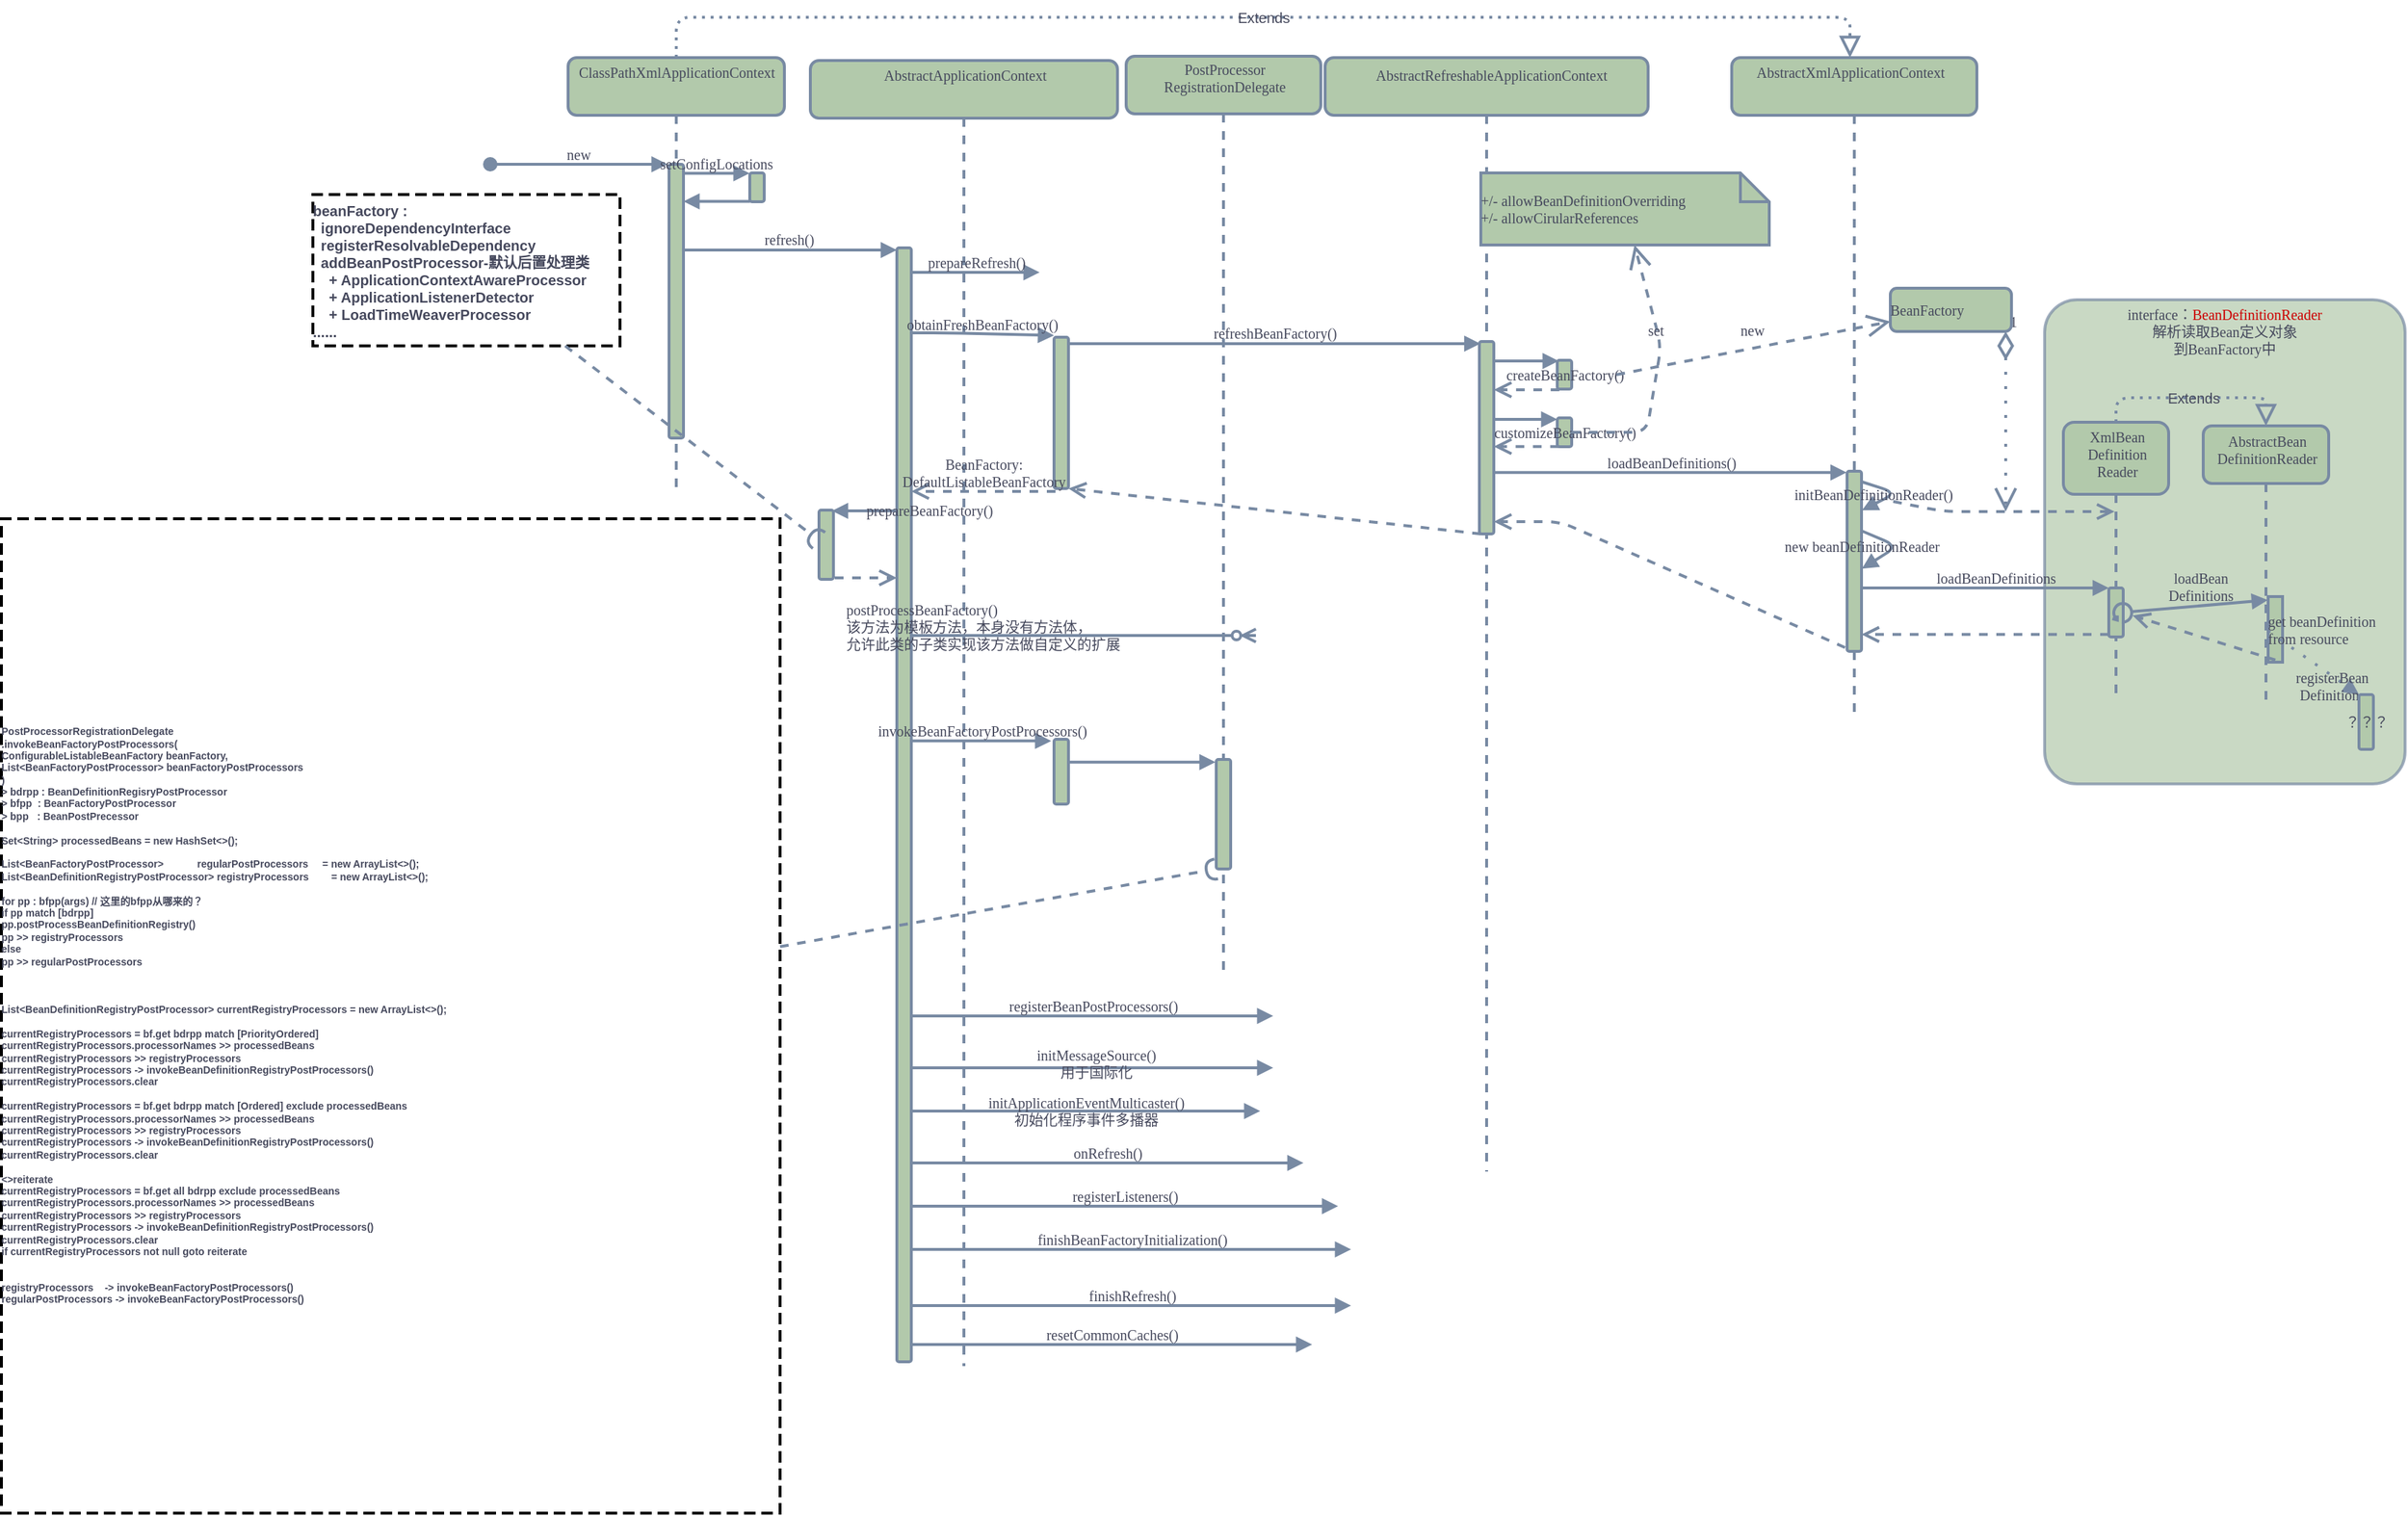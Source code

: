 <mxfile version="13.10.2" type="github">
  <diagram id="kgpKYQtTHZ0yAKxKKP6v" name="Page-1">
    <mxGraphModel dx="2272" dy="735" grid="1" gridSize="3" guides="1" tooltips="1" connect="1" arrows="1" fold="1" page="1" pageScale="1" pageWidth="850" pageHeight="1100" math="0" shadow="0">
      <root>
        <mxCell id="0" />
        <mxCell id="1" parent="0" />
        <mxCell id="X2vZLEiec1v9-HC9pAJ2-279" value="interface：&lt;span style=&quot;font-size: 10px;&quot;&gt;&lt;font style=&quot;font-size: 10px;&quot; color=&quot;#cc0000&quot;&gt;BeanDefinitionReader&lt;/font&gt;&lt;/span&gt;&lt;br style=&quot;font-size: 10px;&quot;&gt;解析读取Bean定义对象&lt;br style=&quot;font-size: 10px;&quot;&gt;到BeanFactory中" style="shape=ext;html=1;whiteSpace=wrap;shadow=0;glass=0;strokeColor=#788AA3;strokeWidth=2;fontSize=10;align=center;fillColor=#B2C9AB;opacity=70;arcSize=9;verticalAlign=top;spacing=0;labelBorderColor=none;labelBackgroundColor=none;fontStyle=0;fontFamily=Comic Sans MS;fontColor=#46495D;rounded=1;" parent="1" vertex="1">
          <mxGeometry x="1057" y="238" width="250" height="336" as="geometry" />
        </mxCell>
        <mxCell id="3nuBFxr9cyL0pnOWT2aG-1" value="" style="shape=umlLifeline;perimeter=lifelinePerimeter;container=1;collapsible=0;recursiveResize=0;shadow=0;strokeWidth=2;fillColor=#B2C9AB;strokeColor=#788AA3;fontColor=#46495D;spacing=0;labelBorderColor=none;labelBackgroundColor=none;fontStyle=0;fontSize=10;fontFamily=Comic Sans MS;rounded=1;" parent="1" vertex="1">
          <mxGeometry x="33" y="70" width="150" height="300" as="geometry" />
        </mxCell>
        <mxCell id="3nuBFxr9cyL0pnOWT2aG-2" value="" style="points=[];perimeter=orthogonalPerimeter;shadow=0;strokeWidth=2;fillColor=#B2C9AB;strokeColor=#788AA3;fontColor=#46495D;spacing=0;labelBorderColor=none;labelBackgroundColor=none;fontStyle=0;fontSize=10;fontFamily=Comic Sans MS;rounded=1;" parent="3nuBFxr9cyL0pnOWT2aG-1" vertex="1">
          <mxGeometry x="70" y="74" width="10" height="190" as="geometry" />
        </mxCell>
        <mxCell id="3nuBFxr9cyL0pnOWT2aG-3" value="new" style="verticalAlign=bottom;startArrow=oval;endArrow=block;startSize=8;shadow=0;strokeWidth=2;labelBackgroundColor=none;strokeColor=#788AA3;fontColor=#46495D;entryX=-0.1;entryY=0;entryDx=0;entryDy=0;entryPerimeter=0;spacing=0;labelBorderColor=none;fontStyle=0;fontSize=10;fontFamily=Comic Sans MS;" parent="3nuBFxr9cyL0pnOWT2aG-1" target="3nuBFxr9cyL0pnOWT2aG-2" edge="1">
          <mxGeometry relative="1" as="geometry">
            <mxPoint x="-54" y="74" as="sourcePoint" />
          </mxGeometry>
        </mxCell>
        <mxCell id="WuqNJLrXe6y0jd8liVRH-7" value="ClassPathXmlApplicationContext" style="html=1;align=center;verticalAlign=top;absoluteArcSize=1;arcSize=10;dashed=0;labelBackgroundColor=none;fontFamily=Comic Sans MS;fontSize=10;fontColor=#46495D;strokeColor=none;fillColor=none;rounded=1;spacing=0;strokeWidth=2;" parent="3nuBFxr9cyL0pnOWT2aG-1" vertex="1">
          <mxGeometry x="5" width="140" height="24" as="geometry" />
        </mxCell>
        <mxCell id="3nuBFxr9cyL0pnOWT2aG-8" value="setConfigLocations" style="verticalAlign=bottom;endArrow=block;shadow=0;strokeWidth=2;labelBackgroundColor=none;strokeColor=#788AA3;fontColor=#46495D;entryX=-0.014;entryY=0.013;entryDx=0;entryDy=0;entryPerimeter=0;fontSize=10;spacing=0;labelBorderColor=none;fontStyle=0;fontFamily=Comic Sans MS;" parent="1" source="3nuBFxr9cyL0pnOWT2aG-2" target="X2vZLEiec1v9-HC9pAJ2-3" edge="1">
          <mxGeometry relative="1" as="geometry">
            <mxPoint x="275" y="160" as="sourcePoint" />
            <mxPoint x="160" y="160" as="targetPoint" />
          </mxGeometry>
        </mxCell>
        <mxCell id="X2vZLEiec1v9-HC9pAJ2-2" value="" style="shape=umlLifeline;perimeter=lifelinePerimeter;whiteSpace=wrap;html=1;container=1;collapsible=0;recursiveResize=0;outlineConnect=0;strokeColor=#788AA3;fillColor=#B2C9AB;labelBorderColor=none;spacing=0;labelBackgroundColor=none;fontStyle=0;fontSize=10;fontFamily=Comic Sans MS;rounded=1;fontColor=#46495D;strokeWidth=2;" parent="1" vertex="1">
          <mxGeometry x="201" y="72" width="213" height="906" as="geometry" />
        </mxCell>
        <mxCell id="X2vZLEiec1v9-HC9pAJ2-6" value="" style="html=1;points=[];perimeter=orthogonalPerimeter;strokeColor=#788AA3;fillColor=#B2C9AB;fontSize=10;fontColor=#46495D;spacing=0;labelBorderColor=none;labelBackgroundColor=none;fontStyle=0;fontFamily=Comic Sans MS;rounded=1;strokeWidth=2;" parent="X2vZLEiec1v9-HC9pAJ2-2" vertex="1">
          <mxGeometry x="60" y="130" width="10" height="773" as="geometry" />
        </mxCell>
        <mxCell id="X2vZLEiec1v9-HC9pAJ2-34" value="" style="html=1;points=[];perimeter=orthogonalPerimeter;strokeColor=#788AA3;fillColor=#B2C9AB;fontSize=10;fontColor=#46495D;spacing=0;labelBorderColor=none;labelBackgroundColor=none;fontStyle=0;fontFamily=Comic Sans MS;rounded=1;strokeWidth=2;" parent="X2vZLEiec1v9-HC9pAJ2-2" vertex="1">
          <mxGeometry x="169" y="192" width="10" height="105" as="geometry" />
        </mxCell>
        <mxCell id="X2vZLEiec1v9-HC9pAJ2-8" value="obtainFreshBeanFactory()" style="html=1;verticalAlign=bottom;endArrow=block;labelBackgroundColor=none;strokeColor=#788AA3;fillColor=#B2C9AB;fontSize=10;fontColor=#46495D;entryX=0;entryY=-0.012;entryDx=0;entryDy=0;entryPerimeter=0;spacing=0;labelBorderColor=none;fontStyle=0;fontFamily=Comic Sans MS;strokeWidth=2;" parent="X2vZLEiec1v9-HC9pAJ2-2" source="X2vZLEiec1v9-HC9pAJ2-6" target="X2vZLEiec1v9-HC9pAJ2-34" edge="1">
          <mxGeometry width="80" relative="1" as="geometry">
            <mxPoint x="-50" y="260" as="sourcePoint" />
            <mxPoint x="220" y="161" as="targetPoint" />
            <Array as="points">
              <mxPoint x="95" y="189" />
            </Array>
          </mxGeometry>
        </mxCell>
        <mxCell id="X2vZLEiec1v9-HC9pAJ2-40" value="BeanFactory:&lt;br style=&quot;font-size: 10px;&quot;&gt;DefaultListableBeanFactory" style="html=1;verticalAlign=bottom;endArrow=open;dashed=1;endSize=8;exitX=0.1;exitY=1.019;labelBackgroundColor=none;strokeColor=#788AA3;fillColor=#B2C9AB;fontSize=10;fontColor=#46495D;exitDx=0;exitDy=0;exitPerimeter=0;spacing=0;labelBorderColor=none;fontStyle=0;fontFamily=Comic Sans MS;strokeWidth=2;" parent="X2vZLEiec1v9-HC9pAJ2-2" source="X2vZLEiec1v9-HC9pAJ2-34" target="X2vZLEiec1v9-HC9pAJ2-6" edge="1">
          <mxGeometry relative="1" as="geometry">
            <mxPoint x="350" y="186" as="targetPoint" />
          </mxGeometry>
        </mxCell>
        <mxCell id="WuqNJLrXe6y0jd8liVRH-16" value="AbstractApplicationContext" style="html=1;align=center;verticalAlign=top;absoluteArcSize=1;arcSize=10;dashed=0;labelBackgroundColor=none;fontFamily=Comic Sans MS;fontSize=10;fontColor=#46495D;strokeColor=none;fillColor=none;rounded=1;spacing=0;strokeWidth=2;" parent="X2vZLEiec1v9-HC9pAJ2-2" vertex="1">
          <mxGeometry x="36.5" width="140" height="24" as="geometry" />
        </mxCell>
        <mxCell id="WuqNJLrXe6y0jd8liVRH-32" value="" style="html=1;points=[];perimeter=orthogonalPerimeter;strokeColor=#788AA3;fillColor=#B2C9AB;fontSize=10;fontColor=#46495D;spacing=0;labelBorderColor=none;labelBackgroundColor=none;fontStyle=0;fontFamily=Comic Sans MS;rounded=1;strokeWidth=2;" parent="X2vZLEiec1v9-HC9pAJ2-2" vertex="1">
          <mxGeometry x="169" y="471" width="10" height="45" as="geometry" />
        </mxCell>
        <mxCell id="X2vZLEiec1v9-HC9pAJ2-17" value="invokeBeanFactoryPostProcessors()" style="html=1;verticalAlign=bottom;endArrow=block;labelBackgroundColor=none;strokeColor=#788AA3;fillColor=#B2C9AB;fontSize=10;fontColor=#46495D;spacing=0;labelBorderColor=none;fontStyle=0;fontFamily=Comic Sans MS;entryX=-0.2;entryY=0.026;entryDx=0;entryDy=0;entryPerimeter=0;strokeWidth=2;" parent="X2vZLEiec1v9-HC9pAJ2-2" source="X2vZLEiec1v9-HC9pAJ2-6" target="WuqNJLrXe6y0jd8liVRH-32" edge="1">
          <mxGeometry width="80" relative="1" as="geometry">
            <mxPoint x="4.81" y="318.0" as="sourcePoint" />
            <mxPoint x="285" y="478" as="targetPoint" />
          </mxGeometry>
        </mxCell>
        <mxCell id="X2vZLEiec1v9-HC9pAJ2-5" value="" style="html=1;verticalAlign=bottom;endArrow=block;strokeColor=#788AA3;fillColor=#B2C9AB;fontColor=#46495D;exitX=0.019;exitY=0.988;exitDx=0;exitDy=0;exitPerimeter=0;spacing=0;labelBorderColor=none;labelBackgroundColor=none;fontStyle=0;fontSize=10;fontFamily=Comic Sans MS;strokeWidth=2;" parent="1" source="X2vZLEiec1v9-HC9pAJ2-3" target="3nuBFxr9cyL0pnOWT2aG-2" edge="1">
          <mxGeometry width="80" relative="1" as="geometry">
            <mxPoint x="140" y="400" as="sourcePoint" />
            <mxPoint x="220" y="400" as="targetPoint" />
          </mxGeometry>
        </mxCell>
        <mxCell id="X2vZLEiec1v9-HC9pAJ2-3" value="" style="html=1;points=[];perimeter=orthogonalPerimeter;strokeColor=#788AA3;fillColor=#B2C9AB;fontColor=#46495D;spacing=0;labelBorderColor=none;labelBackgroundColor=none;fontStyle=0;fontSize=10;fontFamily=Comic Sans MS;rounded=1;strokeWidth=2;" parent="1" vertex="1">
          <mxGeometry x="159" y="150" width="10" height="20" as="geometry" />
        </mxCell>
        <mxCell id="X2vZLEiec1v9-HC9pAJ2-7" value="refresh()" style="html=1;verticalAlign=bottom;endArrow=block;strokeColor=#788AA3;fillColor=#B2C9AB;fontSize=10;fontColor=#46495D;exitX=0.897;exitY=0.313;exitDx=0;exitDy=0;exitPerimeter=0;labelBackgroundColor=none;spacing=0;labelBorderColor=none;fontStyle=0;fontFamily=Comic Sans MS;strokeWidth=2;" parent="1" source="3nuBFxr9cyL0pnOWT2aG-2" target="X2vZLEiec1v9-HC9pAJ2-6" edge="1">
          <mxGeometry width="80" relative="1" as="geometry">
            <mxPoint x="50" y="200" as="sourcePoint" />
            <mxPoint x="260" y="370" as="targetPoint" />
          </mxGeometry>
        </mxCell>
        <mxCell id="X2vZLEiec1v9-HC9pAJ2-9" value="prepareRefresh()" style="html=1;verticalAlign=bottom;endArrow=block;labelBackgroundColor=none;strokeColor=#788AA3;fillColor=#B2C9AB;fontSize=10;fontColor=#46495D;spacing=0;labelBorderColor=none;fontStyle=0;fontFamily=Comic Sans MS;strokeWidth=2;" parent="1" source="X2vZLEiec1v9-HC9pAJ2-6" edge="1">
          <mxGeometry width="80" relative="1" as="geometry">
            <mxPoint x="242" y="219" as="sourcePoint" />
            <mxPoint x="360" y="219" as="targetPoint" />
          </mxGeometry>
        </mxCell>
        <mxCell id="X2vZLEiec1v9-HC9pAJ2-16" value="postProcessBeanFactory()&lt;br style=&quot;font-size: 10px;&quot;&gt;&lt;span style=&quot;font-size: 10px;&quot;&gt;该方法为模板方法，本身没有方法体，&lt;/span&gt;&lt;br style=&quot;font-size: 10px;&quot;&gt;&lt;div style=&quot;font-size: 10px;&quot;&gt;&lt;span style=&quot;font-size: 10px;&quot;&gt;允许此类的子类实现该方法做自定义的扩展&lt;/span&gt;&lt;/div&gt;" style="html=1;verticalAlign=middle;endArrow=ERzeroToMany;labelBackgroundColor=none;strokeColor=#788AA3;fillColor=#B2C9AB;fontSize=10;fontColor=#46495D;align=left;endFill=1;spacing=0;labelBorderColor=none;fontStyle=0;fontFamily=Comic Sans MS;strokeWidth=2;" parent="1" source="X2vZLEiec1v9-HC9pAJ2-6" edge="1">
          <mxGeometry x="-1" y="45" width="80" relative="1" as="geometry">
            <mxPoint x="362" y="509" as="sourcePoint" />
            <mxPoint x="510" y="471" as="targetPoint" />
            <mxPoint x="-45" y="39" as="offset" />
          </mxGeometry>
        </mxCell>
        <mxCell id="X2vZLEiec1v9-HC9pAJ2-20" value="registerBeanPostProcessors()" style="html=1;verticalAlign=bottom;endArrow=block;labelBackgroundColor=none;strokeColor=#788AA3;fillColor=#B2C9AB;fontSize=10;fontColor=#46495D;spacing=0;labelBorderColor=none;fontStyle=0;fontFamily=Comic Sans MS;strokeWidth=2;" parent="1" source="X2vZLEiec1v9-HC9pAJ2-6" edge="1">
          <mxGeometry width="80" relative="1" as="geometry">
            <mxPoint x="244.81" y="430.0" as="sourcePoint" />
            <mxPoint x="522" y="735" as="targetPoint" />
          </mxGeometry>
        </mxCell>
        <mxCell id="X2vZLEiec1v9-HC9pAJ2-21" value="initMessageSource()&lt;br&gt;用于国际化" style="html=1;verticalAlign=middle;endArrow=block;labelBackgroundColor=none;strokeColor=#788AA3;fillColor=#B2C9AB;fontSize=10;fontColor=#46495D;spacing=0;labelBorderColor=none;fontStyle=0;fontFamily=Comic Sans MS;strokeWidth=2;" parent="1" source="X2vZLEiec1v9-HC9pAJ2-6" edge="1">
          <mxGeometry x="0.02" y="3" width="80" relative="1" as="geometry">
            <mxPoint x="270.0" y="620.0" as="sourcePoint" />
            <mxPoint x="522" y="771" as="targetPoint" />
            <mxPoint as="offset" />
          </mxGeometry>
        </mxCell>
        <mxCell id="X2vZLEiec1v9-HC9pAJ2-28" value="initApplicationEventMulticaster()&lt;br&gt;初始化程序事件多播器" style="html=1;verticalAlign=middle;endArrow=block;labelBackgroundColor=none;strokeColor=#788AA3;fillColor=#B2C9AB;fontSize=10;fontColor=#46495D;spacing=0;labelBorderColor=none;fontStyle=0;fontFamily=Comic Sans MS;strokeWidth=2;" parent="1" source="X2vZLEiec1v9-HC9pAJ2-6" edge="1">
          <mxGeometry width="80" relative="1" as="geometry">
            <mxPoint x="244.81" y="530" as="sourcePoint" />
            <mxPoint x="513" y="801" as="targetPoint" />
          </mxGeometry>
        </mxCell>
        <mxCell id="X2vZLEiec1v9-HC9pAJ2-29" value="onRefresh()" style="html=1;verticalAlign=bottom;endArrow=block;labelBackgroundColor=none;strokeColor=#788AA3;fillColor=#B2C9AB;fontSize=10;fontColor=#46495D;spacing=0;labelBorderColor=none;fontStyle=0;fontFamily=Comic Sans MS;strokeWidth=2;" parent="1" source="X2vZLEiec1v9-HC9pAJ2-6" edge="1">
          <mxGeometry width="80" relative="1" as="geometry">
            <mxPoint x="244.81" y="570" as="sourcePoint" />
            <mxPoint x="543" y="837" as="targetPoint" />
          </mxGeometry>
        </mxCell>
        <mxCell id="X2vZLEiec1v9-HC9pAJ2-30" value="registerListeners()" style="html=1;verticalAlign=bottom;endArrow=block;labelBackgroundColor=none;strokeColor=#788AA3;fillColor=#B2C9AB;fontSize=10;fontColor=#46495D;spacing=0;labelBorderColor=none;fontStyle=0;fontFamily=Comic Sans MS;strokeWidth=2;" parent="1" source="X2vZLEiec1v9-HC9pAJ2-6" edge="1">
          <mxGeometry width="80" relative="1" as="geometry">
            <mxPoint x="244.81" y="600" as="sourcePoint" />
            <mxPoint x="567" y="867" as="targetPoint" />
          </mxGeometry>
        </mxCell>
        <mxCell id="X2vZLEiec1v9-HC9pAJ2-31" value="finishBeanFactoryInitialization()" style="html=1;verticalAlign=bottom;endArrow=block;labelBackgroundColor=none;strokeColor=#788AA3;fillColor=#B2C9AB;fontSize=10;fontColor=#46495D;spacing=0;labelBorderColor=none;fontStyle=0;fontFamily=Comic Sans MS;strokeWidth=2;" parent="1" source="X2vZLEiec1v9-HC9pAJ2-6" edge="1">
          <mxGeometry width="80" relative="1" as="geometry">
            <mxPoint x="244.81" y="660" as="sourcePoint" />
            <mxPoint x="576" y="897" as="targetPoint" />
          </mxGeometry>
        </mxCell>
        <mxCell id="X2vZLEiec1v9-HC9pAJ2-32" value="finishRefresh()" style="html=1;verticalAlign=bottom;endArrow=block;labelBackgroundColor=none;strokeColor=#788AA3;fillColor=#B2C9AB;fontSize=10;fontColor=#46495D;spacing=0;labelBorderColor=none;fontStyle=0;fontFamily=Comic Sans MS;strokeWidth=2;" parent="1" source="X2vZLEiec1v9-HC9pAJ2-6" edge="1">
          <mxGeometry width="80" relative="1" as="geometry">
            <mxPoint x="244.81" y="690" as="sourcePoint" />
            <mxPoint x="576" y="936" as="targetPoint" />
          </mxGeometry>
        </mxCell>
        <mxCell id="X2vZLEiec1v9-HC9pAJ2-33" value="resetCommonCaches()" style="html=1;verticalAlign=bottom;endArrow=block;labelBackgroundColor=none;strokeColor=#788AA3;fillColor=#B2C9AB;fontSize=10;fontColor=#46495D;spacing=0;labelBorderColor=none;fontStyle=0;fontFamily=Comic Sans MS;strokeWidth=2;" parent="1" source="X2vZLEiec1v9-HC9pAJ2-6" edge="1">
          <mxGeometry width="80" relative="1" as="geometry">
            <mxPoint x="244.81" y="720" as="sourcePoint" />
            <mxPoint x="549" y="963" as="targetPoint" />
          </mxGeometry>
        </mxCell>
        <mxCell id="X2vZLEiec1v9-HC9pAJ2-36" value="refreshBeanFactory()" style="html=1;verticalAlign=bottom;endArrow=block;labelBackgroundColor=none;strokeColor=#788AA3;fillColor=#B2C9AB;fontSize=10;fontColor=#46495D;entryX=0.066;entryY=0.011;entryDx=0;entryDy=0;entryPerimeter=0;spacing=0;labelBorderColor=none;fontStyle=0;fontFamily=Comic Sans MS;strokeWidth=2;" parent="1" source="X2vZLEiec1v9-HC9pAJ2-34" target="X2vZLEiec1v9-HC9pAJ2-35" edge="1">
          <mxGeometry width="80" relative="1" as="geometry">
            <mxPoint x="513" y="260" as="sourcePoint" />
            <mxPoint x="675" y="199" as="targetPoint" />
            <Array as="points" />
          </mxGeometry>
        </mxCell>
        <mxCell id="X2vZLEiec1v9-HC9pAJ2-43" value="" style="html=1;verticalAlign=bottom;endArrow=open;dashed=1;endSize=8;labelBackgroundColor=none;strokeColor=#788AA3;fillColor=#B2C9AB;fontSize=10;fontColor=#46495D;exitX=0.1;exitY=1;exitDx=0;exitDy=0;exitPerimeter=0;spacing=0;labelBorderColor=none;fontStyle=0;fontFamily=Comic Sans MS;strokeWidth=2;" parent="1" source="X2vZLEiec1v9-HC9pAJ2-35" target="X2vZLEiec1v9-HC9pAJ2-34" edge="1">
          <mxGeometry relative="1" as="geometry">
            <mxPoint x="620" y="480" as="sourcePoint" />
            <mxPoint x="540" y="480" as="targetPoint" />
            <Array as="points" />
          </mxGeometry>
        </mxCell>
        <mxCell id="X2vZLEiec1v9-HC9pAJ2-44" value="" style="shape=umlLifeline;perimeter=lifelinePerimeter;whiteSpace=wrap;html=1;container=1;collapsible=0;recursiveResize=0;outlineConnect=0;strokeColor=#788AA3;fillColor=#B2C9AB;fontSize=10;fontColor=#46495D;shadow=0;glass=0;spacing=0;labelBorderColor=none;labelBackgroundColor=none;fontStyle=0;fontFamily=Comic Sans MS;rounded=1;strokeWidth=2;" parent="1" vertex="1">
          <mxGeometry x="558" y="70" width="224" height="773" as="geometry" />
        </mxCell>
        <mxCell id="X2vZLEiec1v9-HC9pAJ2-35" value="" style="html=1;points=[];perimeter=orthogonalPerimeter;strokeColor=#788AA3;fillColor=#B2C9AB;fontSize=10;fontColor=#46495D;spacing=0;labelBorderColor=none;labelBackgroundColor=none;fontStyle=0;fontFamily=Comic Sans MS;rounded=1;strokeWidth=2;" parent="X2vZLEiec1v9-HC9pAJ2-44" vertex="1">
          <mxGeometry x="107" y="197" width="10" height="133.5" as="geometry" />
        </mxCell>
        <mxCell id="X2vZLEiec1v9-HC9pAJ2-46" value="createBeanFactory()" style="html=1;points=[];perimeter=orthogonalPerimeter;shadow=0;glass=0;strokeColor=#788AA3;fillColor=#B2C9AB;fontSize=10;fontColor=#46495D;spacing=0;labelBorderColor=none;labelBackgroundColor=none;fontStyle=0;fontFamily=Comic Sans MS;rounded=1;strokeWidth=2;" parent="X2vZLEiec1v9-HC9pAJ2-44" vertex="1">
          <mxGeometry x="161" y="210" width="10" height="20" as="geometry" />
        </mxCell>
        <mxCell id="X2vZLEiec1v9-HC9pAJ2-47" value="" style="html=1;verticalAlign=bottom;endArrow=block;labelBackgroundColor=none;strokeColor=#788AA3;fillColor=#B2C9AB;fontSize=10;fontColor=#46495D;entryX=0.1;entryY=0.025;entryDx=0;entryDy=0;entryPerimeter=0;spacing=0;labelBorderColor=none;fontStyle=0;fontFamily=Comic Sans MS;strokeWidth=2;" parent="X2vZLEiec1v9-HC9pAJ2-44" source="X2vZLEiec1v9-HC9pAJ2-35" target="X2vZLEiec1v9-HC9pAJ2-46" edge="1">
          <mxGeometry width="80" relative="1" as="geometry">
            <mxPoint x="70" y="300" as="sourcePoint" />
            <mxPoint x="150" y="300" as="targetPoint" />
          </mxGeometry>
        </mxCell>
        <mxCell id="X2vZLEiec1v9-HC9pAJ2-48" value="" style="html=1;verticalAlign=bottom;endArrow=open;dashed=1;endSize=8;labelBackgroundColor=none;strokeColor=#788AA3;fillColor=#B2C9AB;fontSize=10;fontColor=#46495D;exitX=0.143;exitY=1.024;exitDx=0;exitDy=0;exitPerimeter=0;spacing=0;labelBorderColor=none;fontStyle=0;fontFamily=Comic Sans MS;strokeWidth=2;" parent="X2vZLEiec1v9-HC9pAJ2-44" source="X2vZLEiec1v9-HC9pAJ2-46" target="X2vZLEiec1v9-HC9pAJ2-35" edge="1">
          <mxGeometry relative="1" as="geometry">
            <mxPoint x="51" y="330" as="sourcePoint" />
            <mxPoint x="-70" y="275" as="targetPoint" />
          </mxGeometry>
        </mxCell>
        <mxCell id="X2vZLEiec1v9-HC9pAJ2-49" value="customizeBeanFactory()" style="html=1;points=[];perimeter=orthogonalPerimeter;shadow=0;glass=0;strokeColor=#788AA3;fillColor=#B2C9AB;fontSize=10;fontColor=#46495D;spacing=0;labelBorderColor=none;labelBackgroundColor=none;fontStyle=0;fontFamily=Comic Sans MS;rounded=1;strokeWidth=2;" parent="X2vZLEiec1v9-HC9pAJ2-44" vertex="1">
          <mxGeometry x="161" y="250" width="10" height="20" as="geometry" />
        </mxCell>
        <mxCell id="X2vZLEiec1v9-HC9pAJ2-51" value="" style="html=1;verticalAlign=bottom;endArrow=open;dashed=1;endSize=8;labelBackgroundColor=none;strokeColor=#788AA3;fillColor=#B2C9AB;fontSize=10;fontColor=#46495D;exitX=0.114;exitY=0.993;exitDx=0;exitDy=0;exitPerimeter=0;spacing=0;labelBorderColor=none;fontStyle=0;fontFamily=Comic Sans MS;strokeWidth=2;" parent="X2vZLEiec1v9-HC9pAJ2-44" source="X2vZLEiec1v9-HC9pAJ2-49" target="X2vZLEiec1v9-HC9pAJ2-35" edge="1">
          <mxGeometry relative="1" as="geometry">
            <mxPoint x="191.43" y="280.48" as="sourcePoint" />
            <mxPoint x="60" y="280.48" as="targetPoint" />
          </mxGeometry>
        </mxCell>
        <mxCell id="X2vZLEiec1v9-HC9pAJ2-50" value="" style="html=1;verticalAlign=bottom;endArrow=block;labelBackgroundColor=none;strokeColor=#788AA3;fillColor=#B2C9AB;fontSize=10;fontColor=#46495D;entryX=0;entryY=0.05;entryDx=0;entryDy=0;entryPerimeter=0;spacing=0;labelBorderColor=none;fontStyle=0;fontFamily=Comic Sans MS;strokeWidth=2;" parent="X2vZLEiec1v9-HC9pAJ2-44" source="X2vZLEiec1v9-HC9pAJ2-35" target="X2vZLEiec1v9-HC9pAJ2-49" edge="1">
          <mxGeometry width="80" relative="1" as="geometry">
            <mxPoint x="60" y="260.5" as="sourcePoint" />
            <mxPoint x="191" y="260.5" as="targetPoint" />
            <mxPoint as="offset" />
          </mxGeometry>
        </mxCell>
        <mxCell id="WuqNJLrXe6y0jd8liVRH-17" value="AbstractRefreshableApplicationContext" style="html=1;align=center;verticalAlign=middle;absoluteArcSize=1;arcSize=10;dashed=0;labelBackgroundColor=none;fontFamily=Comic Sans MS;fontSize=10;fontColor=#46495D;strokeColor=none;fillColor=none;rounded=1;spacing=0;strokeWidth=2;" parent="X2vZLEiec1v9-HC9pAJ2-44" vertex="1">
          <mxGeometry x="45" width="140" height="24" as="geometry" />
        </mxCell>
        <mxCell id="X2vZLEiec1v9-HC9pAJ2-54" value="loadBeanDefinitions()" style="html=1;verticalAlign=bottom;endArrow=block;entryX=-0.035;entryY=0.007;labelBackgroundColor=none;strokeColor=#788AA3;fillColor=#B2C9AB;fontSize=10;fontStyle=0;fontColor=#46495D;entryDx=0;entryDy=0;entryPerimeter=0;spacing=0;labelBorderColor=none;fontFamily=Comic Sans MS;strokeWidth=2;" parent="1" source="X2vZLEiec1v9-HC9pAJ2-35" target="X2vZLEiec1v9-HC9pAJ2-62" edge="1">
          <mxGeometry relative="1" as="geometry">
            <mxPoint x="680" y="420" as="sourcePoint" />
          </mxGeometry>
        </mxCell>
        <mxCell id="X2vZLEiec1v9-HC9pAJ2-55" value="" style="html=1;verticalAlign=bottom;endArrow=open;dashed=1;endSize=8;exitX=-0.141;exitY=0.979;labelBackgroundColor=none;strokeColor=#788AA3;fillColor=#B2C9AB;fontSize=10;fontColor=#46495D;exitDx=0;exitDy=0;exitPerimeter=0;spacing=0;labelBorderColor=none;fontStyle=0;fontFamily=Comic Sans MS;strokeWidth=2;" parent="1" source="X2vZLEiec1v9-HC9pAJ2-62" target="X2vZLEiec1v9-HC9pAJ2-35" edge="1">
          <mxGeometry relative="1" as="geometry">
            <mxPoint x="680" y="496" as="targetPoint" />
            <Array as="points">
              <mxPoint x="721" y="392" />
            </Array>
          </mxGeometry>
        </mxCell>
        <mxCell id="X2vZLEiec1v9-HC9pAJ2-61" value="" style="shape=umlLifeline;perimeter=lifelinePerimeter;whiteSpace=wrap;html=1;container=1;collapsible=0;recursiveResize=0;outlineConnect=0;strokeColor=#788AA3;fillColor=#B2C9AB;fontSize=10;fontColor=#46495D;shadow=0;glass=0;spacing=0;labelBorderColor=none;labelBackgroundColor=none;fontStyle=0;fontFamily=Comic Sans MS;rounded=1;strokeWidth=2;" parent="1" vertex="1">
          <mxGeometry x="840" y="70" width="170" height="455" as="geometry" />
        </mxCell>
        <mxCell id="X2vZLEiec1v9-HC9pAJ2-62" value="" style="html=1;points=[];perimeter=orthogonalPerimeter;strokeColor=#788AA3;fillColor=#B2C9AB;fontSize=10;fontColor=#46495D;spacing=0;labelBorderColor=none;labelBackgroundColor=none;fontStyle=0;fontFamily=Comic Sans MS;rounded=1;strokeWidth=2;" parent="X2vZLEiec1v9-HC9pAJ2-61" vertex="1">
          <mxGeometry x="80" y="287" width="10" height="125" as="geometry" />
        </mxCell>
        <mxCell id="X2vZLEiec1v9-HC9pAJ2-77" value="new beanDefinitionReader" style="html=1;verticalAlign=middle;endArrow=block;labelBackgroundColor=none;strokeColor=#788AA3;fillColor=#B2C9AB;fontSize=10;fontColor=#46495D;edgeStyle=orthogonalEdgeStyle;exitX=1.067;exitY=0.333;exitDx=0;exitDy=0;exitPerimeter=0;entryX=1.033;entryY=0.541;entryDx=0;entryDy=0;entryPerimeter=0;spacing=0;labelBorderColor=none;fontStyle=0;fontFamily=Comic Sans MS;strokeWidth=2;" parent="X2vZLEiec1v9-HC9pAJ2-61" source="X2vZLEiec1v9-HC9pAJ2-62" target="X2vZLEiec1v9-HC9pAJ2-62" edge="1">
          <mxGeometry x="-0.88" y="-10" width="80" relative="1" as="geometry">
            <mxPoint x="60" y="340" as="sourcePoint" />
            <mxPoint x="140" y="340" as="targetPoint" />
            <Array as="points">
              <mxPoint x="115" y="339" />
            </Array>
            <mxPoint as="offset" />
          </mxGeometry>
        </mxCell>
        <mxCell id="X2vZLEiec1v9-HC9pAJ2-78" value="initBeanDefinitionReader()" style="html=1;verticalAlign=middle;endArrow=block;labelBackgroundColor=none;strokeColor=#788AA3;fillColor=#B2C9AB;fontSize=10;fontColor=#46495D;exitX=1.033;exitY=0.059;exitDx=0;exitDy=0;exitPerimeter=0;edgeStyle=orthogonalEdgeStyle;entryX=1.037;entryY=0.217;entryDx=0;entryDy=0;entryPerimeter=0;spacing=0;labelBorderColor=none;fontStyle=0;fontFamily=Comic Sans MS;strokeWidth=2;" parent="X2vZLEiec1v9-HC9pAJ2-61" source="X2vZLEiec1v9-HC9pAJ2-62" target="X2vZLEiec1v9-HC9pAJ2-62" edge="1">
          <mxGeometry x="-0.613" y="-6" width="80" relative="1" as="geometry">
            <mxPoint x="51.83" y="321.4" as="sourcePoint" />
            <mxPoint x="90" y="313" as="targetPoint" />
            <Array as="points">
              <mxPoint x="114" y="302" />
            </Array>
            <mxPoint as="offset" />
          </mxGeometry>
        </mxCell>
        <mxCell id="WuqNJLrXe6y0jd8liVRH-15" value="AbstractXmlApplicationContext" style="html=1;align=center;verticalAlign=top;absoluteArcSize=1;arcSize=10;dashed=0;labelBackgroundColor=none;fontFamily=Comic Sans MS;fontSize=10;fontColor=#46495D;strokeColor=none;fillColor=none;rounded=1;spacing=0;strokeWidth=2;" parent="X2vZLEiec1v9-HC9pAJ2-61" vertex="1">
          <mxGeometry x="12" width="140" height="24" as="geometry" />
        </mxCell>
        <mxCell id="X2vZLEiec1v9-HC9pAJ2-82" value="" style="html=1;verticalAlign=bottom;endArrow=open;dashed=1;endSize=8;labelBackgroundColor=none;strokeColor=#788AA3;fillColor=#B2C9AB;fontSize=10;fontColor=#46495D;spacing=0;labelBorderColor=none;fontStyle=0;fontFamily=Comic Sans MS;strokeWidth=2;" parent="1" target="X2vZLEiec1v9-HC9pAJ2-80" edge="1">
          <mxGeometry relative="1" as="geometry">
            <mxPoint x="952" y="378" as="sourcePoint" />
            <mxPoint x="980" y="360" as="targetPoint" />
            <Array as="points">
              <mxPoint x="987" y="385" />
            </Array>
          </mxGeometry>
        </mxCell>
        <mxCell id="X2vZLEiec1v9-HC9pAJ2-80" value="" style="shape=umlLifeline;perimeter=lifelinePerimeter;whiteSpace=wrap;html=1;container=1;collapsible=0;recursiveResize=0;outlineConnect=0;shadow=0;glass=0;strokeColor=#788AA3;fillColor=#B2C9AB;fontSize=10;fontColor=#46495D;align=left;size=50;spacing=0;labelBorderColor=none;labelBackgroundColor=none;fontStyle=0;fontFamily=Comic Sans MS;rounded=1;strokeWidth=2;" parent="1" vertex="1">
          <mxGeometry x="1070" y="323" width="73" height="188" as="geometry" />
        </mxCell>
        <mxCell id="X2vZLEiec1v9-HC9pAJ2-259" value="" style="html=1;points=[];perimeter=orthogonalPerimeter;shadow=0;glass=0;strokeColor=#788AA3;fillColor=#B2C9AB;fontSize=10;fontColor=#46495D;align=left;spacing=0;labelBorderColor=none;labelBackgroundColor=none;fontStyle=0;fontFamily=Comic Sans MS;rounded=1;strokeWidth=2;" parent="X2vZLEiec1v9-HC9pAJ2-80" vertex="1">
          <mxGeometry x="31.5" y="115" width="10" height="34" as="geometry" />
        </mxCell>
        <mxCell id="X2vZLEiec1v9-HC9pAJ2-269" value="" style="shape=mxgraph.bpmn.loop;html=1;outlineConnect=0;shadow=0;glass=0;strokeColor=#788AA3;fillColor=#B2C9AB;fontSize=10;fontColor=#46495D;align=left;strokeWidth=2;gradientDirection=east;spacing=0;labelBorderColor=none;labelBackgroundColor=none;fontStyle=0;fontFamily=Comic Sans MS;rounded=1;" parent="X2vZLEiec1v9-HC9pAJ2-80" vertex="1">
          <mxGeometry x="34" y="125" width="14" height="14" as="geometry" />
        </mxCell>
        <mxCell id="WuqNJLrXe6y0jd8liVRH-18" value="&lt;font style=&quot;font-size: 10px&quot;&gt;XmlBean&lt;br style=&quot;font-size: 10px&quot;&gt;Definition&lt;br style=&quot;font-size: 10px&quot;&gt;Reader&lt;/font&gt;" style="html=1;align=center;verticalAlign=top;absoluteArcSize=1;arcSize=10;dashed=0;labelBackgroundColor=none;fontFamily=Comic Sans MS;fontSize=10;fontColor=#46495D;strokeColor=none;fillColor=none;rounded=1;spacing=0;strokeWidth=2;" parent="X2vZLEiec1v9-HC9pAJ2-80" vertex="1">
          <mxGeometry x="4.25" width="64.5" height="24" as="geometry" />
        </mxCell>
        <mxCell id="X2vZLEiec1v9-HC9pAJ2-260" value="loadBeanDefinitions" style="html=1;verticalAlign=bottom;endArrow=block;entryX=0;entryY=0;labelBackgroundColor=none;strokeColor=#788AA3;fillColor=#B2C9AB;fontSize=10;fontColor=#46495D;spacing=0;labelBorderColor=none;fontStyle=0;fontFamily=Comic Sans MS;strokeWidth=2;" parent="1" source="X2vZLEiec1v9-HC9pAJ2-62" target="X2vZLEiec1v9-HC9pAJ2-259" edge="1">
          <mxGeometry x="0.086" relative="1" as="geometry">
            <mxPoint x="970" y="510" as="sourcePoint" />
            <mxPoint as="offset" />
          </mxGeometry>
        </mxCell>
        <mxCell id="X2vZLEiec1v9-HC9pAJ2-261" value="" style="html=1;verticalAlign=bottom;endArrow=open;dashed=1;endSize=8;exitX=0;exitY=0.95;labelBackgroundColor=none;strokeColor=#788AA3;fillColor=#B2C9AB;fontSize=10;fontColor=#46495D;spacing=0;labelBorderColor=none;fontStyle=0;fontFamily=Comic Sans MS;strokeWidth=2;" parent="1" source="X2vZLEiec1v9-HC9pAJ2-259" target="X2vZLEiec1v9-HC9pAJ2-62" edge="1">
          <mxGeometry relative="1" as="geometry">
            <mxPoint x="970" y="586" as="targetPoint" />
            <Array as="points" />
          </mxGeometry>
        </mxCell>
        <mxCell id="X2vZLEiec1v9-HC9pAJ2-262" value="" style="shape=umlLifeline;perimeter=lifelinePerimeter;whiteSpace=wrap;html=1;container=1;collapsible=0;recursiveResize=0;outlineConnect=0;shadow=0;glass=0;strokeColor=#788AA3;fillColor=#B2C9AB;fontSize=10;fontColor=#46495D;align=left;spacing=0;labelBorderColor=none;labelBackgroundColor=none;fontStyle=0;fontFamily=Comic Sans MS;rounded=1;strokeWidth=2;" parent="1" vertex="1">
          <mxGeometry x="1167" y="325.5" width="87" height="190.5" as="geometry" />
        </mxCell>
        <mxCell id="X2vZLEiec1v9-HC9pAJ2-267" value="get beanDefinition&lt;br style=&quot;font-size: 10px;&quot;&gt;from resource" style="html=1;points=[];perimeter=orthogonalPerimeter;shadow=0;glass=0;strokeColor=#788AA3;fillColor=#B2C9AB;fontSize=10;fontColor=#46495D;align=left;spacing=0;arcSize=0;labelBorderColor=none;labelBackgroundColor=none;fontStyle=0;fontFamily=Comic Sans MS;rounded=1;strokeWidth=2;" parent="X2vZLEiec1v9-HC9pAJ2-262" vertex="1">
          <mxGeometry x="45" y="118.5" width="10" height="45.5" as="geometry" />
        </mxCell>
        <mxCell id="WuqNJLrXe6y0jd8liVRH-19" value="AbstractBean&lt;br style=&quot;font-size: 10px&quot;&gt;DefinitionReader" style="html=1;align=center;verticalAlign=top;absoluteArcSize=1;arcSize=10;dashed=0;labelBackgroundColor=none;fontFamily=Comic Sans MS;fontSize=10;fontColor=#46495D;strokeColor=none;fillColor=none;rounded=1;spacing=0;strokeWidth=2;" parent="X2vZLEiec1v9-HC9pAJ2-262" vertex="1">
          <mxGeometry x="11.25" width="64.5" height="24" as="geometry" />
        </mxCell>
        <mxCell id="X2vZLEiec1v9-HC9pAJ2-268" value="loadBean&lt;br style=&quot;font-size: 10px;&quot;&gt;Definitions" style="html=1;verticalAlign=bottom;endArrow=block;labelBackgroundColor=none;strokeColor=#788AA3;fillColor=#B2C9AB;fontSize=10;fontColor=#46495D;startArrow=none;startFill=0;entryX=-0.028;entryY=0.053;entryDx=0;entryDy=0;entryPerimeter=0;spacing=0;labelBorderColor=none;fontStyle=0;fontFamily=Comic Sans MS;strokeWidth=2;" parent="1" source="X2vZLEiec1v9-HC9pAJ2-269" target="X2vZLEiec1v9-HC9pAJ2-267" edge="1">
          <mxGeometry width="80" relative="1" as="geometry">
            <mxPoint x="1060" y="390" as="sourcePoint" />
            <mxPoint x="1256" y="514" as="targetPoint" />
            <Array as="points" />
          </mxGeometry>
        </mxCell>
        <mxCell id="X2vZLEiec1v9-HC9pAJ2-274" value="new" style="endArrow=open;endSize=12;dashed=1;html=1;labelBackgroundColor=none;strokeColor=#788AA3;fillColor=#B2C9AB;fontSize=10;fontColor=#46495D;spacing=0;labelBorderColor=none;fontStyle=0;fontFamily=Comic Sans MS;strokeWidth=2;" parent="1" target="X2vZLEiec1v9-HC9pAJ2-273" edge="1">
          <mxGeometry x="0.015" y="13" width="160" relative="1" as="geometry">
            <mxPoint x="760" y="290" as="sourcePoint" />
            <mxPoint x="870" y="290" as="targetPoint" />
            <mxPoint as="offset" />
          </mxGeometry>
        </mxCell>
        <mxCell id="X2vZLEiec1v9-HC9pAJ2-275" value="1" style="endArrow=open;html=1;endSize=12;startArrow=diamondThin;startSize=14;startFill=0;edgeStyle=elbowEdgeStyle;align=left;verticalAlign=bottom;labelBackgroundColor=none;strokeColor=#788AA3;fillColor=#B2C9AB;fontSize=10;fontColor=#46495D;elbow=vertical;dashed=1;dashPattern=1 4;spacing=0;labelBorderColor=none;fontStyle=0;fontFamily=Comic Sans MS;strokeWidth=2;" parent="1" source="X2vZLEiec1v9-HC9pAJ2-273" edge="1">
          <mxGeometry x="-1" y="3" relative="1" as="geometry">
            <mxPoint x="1050" y="240" as="sourcePoint" />
            <mxPoint x="1030" y="385" as="targetPoint" />
            <Array as="points">
              <mxPoint x="1030" y="255" />
            </Array>
          </mxGeometry>
        </mxCell>
        <mxCell id="X2vZLEiec1v9-HC9pAJ2-273" value="BeanFactory" style="html=1;shadow=0;glass=0;strokeColor=#788AA3;strokeWidth=2;fillColor=#B2C9AB;fontSize=10;fontColor=#46495D;align=left;spacing=0;labelBorderColor=none;labelBackgroundColor=none;fontStyle=0;fontFamily=Comic Sans MS;rounded=1;" parent="1" vertex="1">
          <mxGeometry x="950" y="230" width="84" height="30" as="geometry" />
        </mxCell>
        <mxCell id="X2vZLEiec1v9-HC9pAJ2-277" value="" style="html=1;verticalAlign=bottom;endArrow=open;dashed=1;endSize=8;exitX=0.5;exitY=0.967;labelBackgroundColor=none;strokeColor=#788AA3;fillColor=#B2C9AB;fontSize=10;fontColor=#46495D;exitDx=0;exitDy=0;exitPerimeter=0;spacing=0;labelBorderColor=none;fontStyle=0;fontFamily=Comic Sans MS;strokeWidth=2;" parent="1" source="X2vZLEiec1v9-HC9pAJ2-267" target="X2vZLEiec1v9-HC9pAJ2-269" edge="1">
          <mxGeometry relative="1" as="geometry">
            <mxPoint x="935" y="502.3" as="targetPoint" />
            <mxPoint x="1110" y="502.3" as="sourcePoint" />
            <Array as="points" />
          </mxGeometry>
        </mxCell>
        <mxCell id="X2vZLEiec1v9-HC9pAJ2-291" value="&lt;font style=&quot;font-size: 10px;&quot;&gt;registerBean&lt;br style=&quot;font-size: 10px;&quot;&gt;Definitions&lt;/font&gt;" style="html=1;verticalAlign=bottom;endArrow=block;dashed=1;dashPattern=1 4;labelBackgroundColor=none;strokeColor=#788AA3;fillColor=#B2C9AB;fontSize=10;fontColor=#46495D;exitX=-0.021;exitY=0.523;exitDx=0;exitDy=0;exitPerimeter=0;spacing=0;labelBorderColor=none;fontStyle=0;fontFamily=Comic Sans MS;strokeWidth=2;" parent="1" source="X2vZLEiec1v9-HC9pAJ2-267" target="X2vZLEiec1v9-HC9pAJ2-290" edge="1">
          <mxGeometry x="0.696" y="-17" width="80" relative="1" as="geometry">
            <mxPoint x="1190" y="553" as="sourcePoint" />
            <mxPoint x="1270" y="553" as="targetPoint" />
            <mxPoint as="offset" />
          </mxGeometry>
        </mxCell>
        <mxCell id="X2vZLEiec1v9-HC9pAJ2-290" value="？？？" style="html=1;points=[];perimeter=orthogonalPerimeter;shadow=0;glass=0;strokeColor=#788AA3;strokeWidth=2;fillColor=#B2C9AB;fontSize=10;align=center;spacing=0;labelBorderColor=none;labelBackgroundColor=none;fontStyle=0;fontFamily=Comic Sans MS;fontColor=#46495D;rounded=1;" parent="1" vertex="1">
          <mxGeometry x="1275" y="512" width="10" height="38" as="geometry" />
        </mxCell>
        <mxCell id="WuqNJLrXe6y0jd8liVRH-14" value="Extends" style="endArrow=block;endSize=10;endFill=0;html=1;strokeColor=#788AA3;fillColor=#B2C9AB;fontColor=#46495D;exitX=0.5;exitY=0;exitDx=0;exitDy=0;edgeStyle=elbowEdgeStyle;elbow=vertical;entryX=0.5;entryY=0;entryDx=0;entryDy=0;fontSize=10;labelBackgroundColor=none;dashed=1;dashPattern=1 2;spacing=0;strokeWidth=2;" parent="1" source="WuqNJLrXe6y0jd8liVRH-7" target="WuqNJLrXe6y0jd8liVRH-15" edge="1">
          <mxGeometry width="160" relative="1" as="geometry">
            <mxPoint x="-180" y="354" as="sourcePoint" />
            <mxPoint x="453" y="48" as="targetPoint" />
            <Array as="points">
              <mxPoint x="513" y="42" />
            </Array>
          </mxGeometry>
        </mxCell>
        <mxCell id="X2vZLEiec1v9-HC9pAJ2-59" value="&lt;span style=&quot;font-size: 10px;&quot;&gt;+/- allowBeanDefinitionOverriding&lt;br style=&quot;font-size: 10px;&quot;&gt;+/- allowCirularReferences&lt;br style=&quot;font-size: 10px;&quot;&gt;&lt;/span&gt;" style="shape=note;size=20;whiteSpace=wrap;html=1;shadow=0;glass=0;strokeColor=#788AA3;fillColor=#B2C9AB;fontSize=10;fontColor=#46495D;align=left;spacing=0;labelBorderColor=none;labelBackgroundColor=none;fontStyle=0;fontFamily=Comic Sans MS;rounded=1;strokeWidth=2;" parent="1" vertex="1">
          <mxGeometry x="666" y="150" width="200" height="50" as="geometry" />
        </mxCell>
        <mxCell id="X2vZLEiec1v9-HC9pAJ2-60" value="set" style="endArrow=open;endSize=12;dashed=1;html=1;labelBackgroundColor=none;strokeColor=#788AA3;fillColor=#B2C9AB;fontSize=10;fontColor=#46495D;spacing=0;labelBorderColor=none;fontStyle=0;fontFamily=Comic Sans MS;strokeWidth=2;" parent="1" source="X2vZLEiec1v9-HC9pAJ2-49" target="X2vZLEiec1v9-HC9pAJ2-59" edge="1">
          <mxGeometry x="0.346" width="160" relative="1" as="geometry">
            <mxPoint x="771" y="430" as="sourcePoint" />
            <mxPoint x="931" y="430" as="targetPoint" />
            <Array as="points">
              <mxPoint x="781" y="330" />
              <mxPoint x="791" y="270" />
            </Array>
            <mxPoint x="-1" as="offset" />
          </mxGeometry>
        </mxCell>
        <mxCell id="WuqNJLrXe6y0jd8liVRH-20" value="Extends" style="endArrow=block;endSize=10;endFill=0;html=1;strokeColor=#788AA3;fillColor=#B2C9AB;fontSize=10;fontColor=#46495D;edgeStyle=elbowEdgeStyle;elbow=vertical;labelBackgroundColor=none;dashed=1;dashPattern=1 2;strokeWidth=2;spacing=0;" parent="1" source="WuqNJLrXe6y0jd8liVRH-18" target="WuqNJLrXe6y0jd8liVRH-19" edge="1">
          <mxGeometry width="160" relative="1" as="geometry">
            <mxPoint x="876" y="666" as="sourcePoint" />
            <mxPoint x="1206" y="171" as="targetPoint" />
            <Array as="points">
              <mxPoint x="1161" y="306" />
            </Array>
          </mxGeometry>
        </mxCell>
        <mxCell id="WuqNJLrXe6y0jd8liVRH-28" value="&#xa;&#xa;&#xa;" style="shape=umlLifeline;perimeter=lifelinePerimeter;container=1;collapsible=0;recursiveResize=0;shadow=0;strokeWidth=2;fillColor=#B2C9AB;strokeColor=#788AA3;fontColor=#46495D;spacing=0;labelBorderColor=none;labelBackgroundColor=none;fontStyle=0;fontSize=10;fontFamily=Comic Sans MS;rounded=1;" parent="1" vertex="1">
          <mxGeometry x="420" y="69" width="135" height="634" as="geometry" />
        </mxCell>
        <mxCell id="WuqNJLrXe6y0jd8liVRH-29" value="" style="points=[];perimeter=orthogonalPerimeter;shadow=0;strokeWidth=2;fillColor=#B2C9AB;strokeColor=#788AA3;fontColor=#46495D;spacing=0;labelBorderColor=none;labelBackgroundColor=none;fontStyle=0;fontSize=10;fontFamily=Comic Sans MS;rounded=1;" parent="WuqNJLrXe6y0jd8liVRH-28" vertex="1">
          <mxGeometry x="62.5" y="488" width="10" height="76" as="geometry" />
        </mxCell>
        <mxCell id="WuqNJLrXe6y0jd8liVRH-31" value="&lt;div&gt;PostProcessor&lt;/div&gt;&lt;div&gt;RegistrationDelegate&lt;br&gt;&lt;/div&gt;" style="html=1;align=center;verticalAlign=middle;absoluteArcSize=1;arcSize=139;dashed=0;labelBackgroundColor=none;fontFamily=Comic Sans MS;fontSize=10;fontColor=#46495D;strokeColor=none;fillColor=none;rounded=1;rotation=0;spacing=0;strokeWidth=2;" parent="WuqNJLrXe6y0jd8liVRH-28" vertex="1">
          <mxGeometry x="-2.5" y="3" width="140" height="24" as="geometry" />
        </mxCell>
        <mxCell id="WuqNJLrXe6y0jd8liVRH-33" value="" style="html=1;verticalAlign=bottom;endArrow=block;strokeColor=#788AA3;fillColor=#B2C9AB;fontColor=#46495D;entryX=-0.05;entryY=0.024;entryDx=0;entryDy=0;entryPerimeter=0;spacing=0;strokeWidth=2;" parent="1" source="WuqNJLrXe6y0jd8liVRH-32" target="WuqNJLrXe6y0jd8liVRH-29" edge="1">
          <mxGeometry width="80" relative="1" as="geometry">
            <mxPoint x="375" y="561" as="sourcePoint" />
            <mxPoint x="455" y="561" as="targetPoint" />
          </mxGeometry>
        </mxCell>
        <mxCell id="WuqNJLrXe6y0jd8liVRH-34" value="" style="html=1;points=[];perimeter=orthogonalPerimeter;strokeColor=#788AA3;fillColor=#B2C9AB;fontSize=10;fontColor=#46495D;spacing=0;labelBorderColor=none;labelBackgroundColor=none;fontStyle=0;fontFamily=Comic Sans MS;rounded=1;strokeWidth=2;" parent="1" vertex="1">
          <mxGeometry x="207" y="384" width="10" height="48" as="geometry" />
        </mxCell>
        <mxCell id="X2vZLEiec1v9-HC9pAJ2-12" value="prepareBeanFactory()&lt;br style=&quot;font-size: 10px;&quot;&gt;" style="html=1;verticalAlign=middle;endArrow=block;labelBackgroundColor=none;strokeColor=#788AA3;fillColor=#B2C9AB;fontSize=10;fontColor=#46495D;align=left;spacing=0;labelBorderColor=none;fontStyle=0;fontFamily=Comic Sans MS;entryX=0.9;entryY=0.01;entryDx=0;entryDy=0;entryPerimeter=0;strokeWidth=2;" parent="1" source="X2vZLEiec1v9-HC9pAJ2-6" target="WuqNJLrXe6y0jd8liVRH-34" edge="1">
          <mxGeometry x="-0.067" width="80" relative="1" as="geometry">
            <mxPoint x="272" y="457" as="sourcePoint" />
            <mxPoint x="415" y="457" as="targetPoint" />
            <mxPoint as="offset" />
          </mxGeometry>
        </mxCell>
        <mxCell id="WuqNJLrXe6y0jd8liVRH-35" value="" style="html=1;verticalAlign=bottom;endArrow=open;dashed=1;endSize=8;strokeColor=#788AA3;fillColor=#B2C9AB;fontColor=#46495D;exitX=1.1;exitY=0.979;exitDx=0;exitDy=0;exitPerimeter=0;spacing=0;strokeWidth=2;" parent="1" source="WuqNJLrXe6y0jd8liVRH-34" target="X2vZLEiec1v9-HC9pAJ2-6" edge="1">
          <mxGeometry relative="1" as="geometry">
            <mxPoint x="677" y="441" as="sourcePoint" />
            <mxPoint x="597" y="441" as="targetPoint" />
          </mxGeometry>
        </mxCell>
        <mxCell id="WuqNJLrXe6y0jd8liVRH-37" value="beanFactory :&lt;div style=&quot;font-size: 10px;&quot;&gt;&amp;nbsp; ignoreDependencyInterface&lt;/div&gt;&lt;div style=&quot;font-size: 10px;&quot;&gt;&amp;nbsp; registerResolvableDependency&lt;br style=&quot;font-size: 10px;&quot;&gt;&lt;/div&gt;&lt;div style=&quot;font-size: 10px;&quot;&gt;&amp;nbsp; addBeanPostProcessor-默认后置处理类&lt;/div&gt;&lt;div style=&quot;font-size: 10px;&quot;&gt;&amp;nbsp;&amp;nbsp;&amp;nbsp; + ApplicationContextAwareProcessor&lt;/div&gt;&lt;div style=&quot;font-size: 10px;&quot;&gt;&amp;nbsp;&amp;nbsp;&amp;nbsp; + ApplicationListenerDetector&lt;/div&gt;&lt;div style=&quot;font-size: 10px;&quot;&gt;&amp;nbsp;&amp;nbsp;&amp;nbsp; + LoadTimeWeaverProcessor&lt;/div&gt;&lt;div style=&quot;font-size: 10px;&quot;&gt;......&lt;br style=&quot;font-size: 10px;&quot;&gt;&lt;/div&gt;" style="shape=partialRectangle;html=1;top=1;align=left;dashed=1;rounded=0;sketch=0;strokeColor=#000000;fillColor=none;fontColor=#46495D;fontSize=10;spacing=0;strokeWidth=2;fontStyle=1" parent="1" vertex="1">
          <mxGeometry x="-144" y="165" width="213" height="105" as="geometry" />
        </mxCell>
        <mxCell id="WuqNJLrXe6y0jd8liVRH-38" value="" style="endArrow=halfCircle;endSize=4;dashed=1;html=1;strokeColor=#788AA3;fillColor=#B2C9AB;fontColor=#46495D;entryX=0;entryY=0.438;entryDx=0;entryDy=0;entryPerimeter=0;endFill=0;spacing=0;strokeWidth=2;" parent="1" source="WuqNJLrXe6y0jd8liVRH-37" target="WuqNJLrXe6y0jd8liVRH-34" edge="1">
          <mxGeometry width="160" relative="1" as="geometry">
            <mxPoint x="129" y="456" as="sourcePoint" />
            <mxPoint x="289" y="456" as="targetPoint" />
          </mxGeometry>
        </mxCell>
        <mxCell id="WuqNJLrXe6y0jd8liVRH-39" value="&lt;div style=&quot;font-size: 7px;&quot;&gt;&lt;span style=&quot;font-size: 7px;&quot;&gt;PostProcessorRegistrationDelegate&lt;/span&gt;&lt;/div&gt;&lt;div style=&quot;font-size: 7px;&quot;&gt;&lt;span style=&quot;font-size: 7px;&quot;&gt;&lt;span style=&quot;font-size: 7px;&quot;&gt; &lt;/span&gt;.invokeBeanFactoryPostProcessors(&lt;/span&gt;&lt;/div&gt;&lt;div style=&quot;font-size: 7px;&quot;&gt;&lt;span style=&quot;font-size: 7px;&quot;&gt;&lt;span style=&quot;font-size: 7px;&quot;&gt;  &lt;/span&gt;ConfigurableListableBeanFactory beanFactory,&amp;nbsp;&lt;/span&gt;&lt;/div&gt;&lt;div style=&quot;font-size: 7px;&quot;&gt;&lt;span style=&quot;font-size: 7px;&quot;&gt;&lt;span style=&quot;font-size: 7px;&quot;&gt;  &lt;/span&gt;List&amp;lt;BeanFactoryPostProcessor&amp;gt; beanFactoryPostProcessors&lt;/span&gt;&lt;/div&gt;&lt;div style=&quot;font-size: 7px;&quot;&gt;&lt;span style=&quot;font-size: 7px;&quot;&gt;&lt;span style=&quot;font-size: 7px;&quot;&gt; &lt;/span&gt;)&lt;/span&gt;&lt;/div&gt;&lt;div style=&quot;font-size: 7px;&quot;&gt;&lt;span style=&quot;font-size: 7px;&quot;&gt;   &lt;/span&gt;&lt;/div&gt;&lt;div style=&quot;font-size: 7px;&quot;&gt;&lt;span style=&quot;font-size: 7px;&quot;&gt;&amp;gt; bdrpp : BeanDefinitionRegisryPostProcessor&lt;/span&gt;&lt;/div&gt;&lt;div style=&quot;font-size: 7px;&quot;&gt;&lt;span style=&quot;font-size: 7px;&quot;&gt;&amp;gt; bfpp&amp;nbsp; : BeanFactoryPostProcessor&lt;/span&gt;&lt;/div&gt;&lt;div style=&quot;font-size: 7px;&quot;&gt;&lt;span style=&quot;font-size: 7px;&quot;&gt;&amp;gt; bpp&amp;nbsp; &amp;nbsp;: BeanPostPrecessor&lt;/span&gt;&lt;/div&gt;&lt;div style=&quot;font-size: 7px;&quot;&gt;&lt;span style=&quot;font-size: 7px;&quot;&gt;&lt;br style=&quot;font-size: 7px;&quot;&gt;&lt;/span&gt;&lt;/div&gt;&lt;div style=&quot;font-size: 7px;&quot;&gt;&lt;span style=&quot;font-size: 7px;&quot;&gt;Set&amp;lt;String&amp;gt; processedBeans = new HashSet&amp;lt;&amp;gt;();&lt;/span&gt;&lt;/div&gt;&lt;div style=&quot;font-size: 7px;&quot;&gt;&lt;span style=&quot;font-size: 7px;&quot;&gt;&lt;br style=&quot;font-size: 7px;&quot;&gt;&lt;/span&gt;&lt;/div&gt;&lt;div style=&quot;font-size: 7px;&quot;&gt;&lt;span style=&quot;font-size: 7px;&quot;&gt;List&amp;lt;BeanFactoryPostProcessor&amp;gt;&amp;nbsp; &amp;nbsp; &amp;nbsp; &amp;nbsp; &amp;nbsp; &amp;nbsp; regularPostProcessors&amp;nbsp; &amp;nbsp; &amp;nbsp;= new ArrayList&amp;lt;&amp;gt;();&lt;/span&gt;&lt;/div&gt;&lt;div style=&quot;font-size: 7px;&quot;&gt;&lt;span style=&quot;font-size: 7px;&quot;&gt;List&amp;lt;BeanDefinitionRegistryPostProcessor&amp;gt; registryProcessors&amp;nbsp; &amp;nbsp; &amp;nbsp; &amp;nbsp; = new ArrayList&amp;lt;&amp;gt;();&lt;/span&gt;&lt;/div&gt;&lt;div style=&quot;font-size: 7px;&quot;&gt;&lt;span style=&quot;font-size: 7px;&quot;&gt;&lt;br style=&quot;font-size: 7px;&quot;&gt;&lt;/span&gt;&lt;/div&gt;&lt;div style=&quot;font-size: 7px;&quot;&gt;&lt;span style=&quot;font-size: 7px;&quot;&gt;for pp : bfpp(args) // 这里的bfpp从哪来的？&lt;/span&gt;&lt;/div&gt;&lt;div style=&quot;font-size: 7px;&quot;&gt;&lt;span style=&quot;font-size: 7px;&quot;&gt;&lt;span style=&quot;font-size: 7px;&quot;&gt; &lt;/span&gt;if pp match [bdrpp]&lt;/span&gt;&lt;/div&gt;&lt;div style=&quot;font-size: 7px;&quot;&gt;&lt;span style=&quot;font-size: 7px;&quot;&gt;&lt;span style=&quot;font-size: 7px;&quot;&gt;  &lt;/span&gt;pp.postProcessBeanDefinitionRegistry()&lt;/span&gt;&lt;/div&gt;&lt;div style=&quot;font-size: 7px;&quot;&gt;&lt;span style=&quot;font-size: 7px;&quot;&gt;&lt;span style=&quot;font-size: 7px;&quot;&gt;  &lt;/span&gt;pp &amp;gt;&amp;gt; registryProcessors&lt;/span&gt;&lt;/div&gt;&lt;div style=&quot;font-size: 7px;&quot;&gt;&lt;span style=&quot;font-size: 7px;&quot;&gt;&lt;span style=&quot;font-size: 7px;&quot;&gt; &lt;/span&gt;else&lt;/span&gt;&lt;/div&gt;&lt;div style=&quot;font-size: 7px;&quot;&gt;&lt;span style=&quot;font-size: 7px;&quot;&gt;&lt;span style=&quot;font-size: 7px;&quot;&gt;  &lt;/span&gt;pp &amp;gt;&amp;gt; regularPostProcessors&lt;/span&gt;&lt;/div&gt;&lt;div style=&quot;font-size: 7px;&quot;&gt;&lt;span style=&quot;font-size: 7px;&quot;&gt;&lt;br style=&quot;font-size: 7px;&quot;&gt;&lt;/span&gt;&lt;/div&gt;&lt;div style=&quot;font-size: 7px;&quot;&gt;&lt;span style=&quot;font-size: 7px;&quot;&gt;&lt;br style=&quot;font-size: 7px;&quot;&gt;&lt;/span&gt;&lt;/div&gt;&lt;div style=&quot;font-size: 7px;&quot;&gt;&lt;span style=&quot;font-size: 7px;&quot;&gt;&lt;br style=&quot;font-size: 7px;&quot;&gt;&lt;/span&gt;&lt;/div&gt;&lt;div style=&quot;font-size: 7px;&quot;&gt;&lt;span style=&quot;font-size: 7px;&quot;&gt;List&amp;lt;BeanDefinitionRegistryPostProcessor&amp;gt; currentRegistryProcessors = new ArrayList&amp;lt;&amp;gt;();&lt;/span&gt;&lt;/div&gt;&lt;div style=&quot;font-size: 7px;&quot;&gt;&lt;span style=&quot;font-size: 7px;&quot;&gt;&lt;br style=&quot;font-size: 7px;&quot;&gt;&lt;/span&gt;&lt;/div&gt;&lt;div style=&quot;font-size: 7px;&quot;&gt;&lt;span style=&quot;font-size: 7px;&quot;&gt;currentRegistryProcessors = bf.get bdrpp match [PriorityOrdered]&lt;/span&gt;&lt;/div&gt;&lt;div style=&quot;font-size: 7px;&quot;&gt;&lt;span style=&quot;font-size: 7px;&quot;&gt;currentRegistryProcessors.processorNames &amp;gt;&amp;gt; processedBeans&lt;/span&gt;&lt;/div&gt;&lt;div style=&quot;font-size: 7px;&quot;&gt;&lt;span style=&quot;font-size: 7px;&quot;&gt;currentRegistryProcessors &amp;gt;&amp;gt; registryProcessors&lt;/span&gt;&lt;/div&gt;&lt;div style=&quot;font-size: 7px;&quot;&gt;&lt;span style=&quot;font-size: 7px;&quot;&gt;currentRegistryProcessors -&amp;gt; invokeBeanDefinitionRegistryPostProcessors()&lt;/span&gt;&lt;/div&gt;&lt;div style=&quot;font-size: 7px;&quot;&gt;&lt;span style=&quot;font-size: 7px;&quot;&gt;currentRegistryProcessors.clear&lt;/span&gt;&lt;/div&gt;&lt;div style=&quot;font-size: 7px;&quot;&gt;&lt;span style=&quot;font-size: 7px;&quot;&gt;&lt;br style=&quot;font-size: 7px;&quot;&gt;&lt;/span&gt;&lt;/div&gt;&lt;div style=&quot;font-size: 7px;&quot;&gt;&lt;span style=&quot;font-size: 7px;&quot;&gt;currentRegistryProcessors = bf.get bdrpp match [Ordered] exclude processedBeans&lt;/span&gt;&lt;/div&gt;&lt;div style=&quot;font-size: 7px;&quot;&gt;&lt;span style=&quot;font-size: 7px;&quot;&gt;currentRegistryProcessors.processorNames &amp;gt;&amp;gt; processedBeans&lt;/span&gt;&lt;/div&gt;&lt;div style=&quot;font-size: 7px;&quot;&gt;&lt;span style=&quot;font-size: 7px;&quot;&gt;currentRegistryProcessors &amp;gt;&amp;gt; registryProcessors&lt;/span&gt;&lt;/div&gt;&lt;div style=&quot;font-size: 7px;&quot;&gt;&lt;span style=&quot;font-size: 7px;&quot;&gt;currentRegistryProcessors -&amp;gt; invokeBeanDefinitionRegistryPostProcessors()&lt;/span&gt;&lt;/div&gt;&lt;div style=&quot;font-size: 7px;&quot;&gt;&lt;span style=&quot;font-size: 7px;&quot;&gt;currentRegistryProcessors.clear&lt;/span&gt;&lt;/div&gt;&lt;div style=&quot;font-size: 7px;&quot;&gt;&lt;span style=&quot;font-size: 7px;&quot;&gt;&lt;br style=&quot;font-size: 7px;&quot;&gt;&lt;/span&gt;&lt;/div&gt;&lt;div style=&quot;font-size: 7px;&quot;&gt;&lt;span style=&quot;font-size: 7px;&quot;&gt;&amp;lt;&amp;gt;reiterate&lt;/span&gt;&lt;/div&gt;&lt;div style=&quot;font-size: 7px;&quot;&gt;&lt;span style=&quot;font-size: 7px;&quot;&gt;currentRegistryProcessors = bf.get all bdrpp exclude processedBeans&lt;/span&gt;&lt;/div&gt;&lt;div style=&quot;font-size: 7px;&quot;&gt;&lt;span style=&quot;font-size: 7px;&quot;&gt;currentRegistryProcessors.processorNames &amp;gt;&amp;gt; processedBeans&lt;/span&gt;&lt;/div&gt;&lt;div style=&quot;font-size: 7px;&quot;&gt;&lt;span style=&quot;font-size: 7px;&quot;&gt;currentRegistryProcessors &amp;gt;&amp;gt; registryProcessors&lt;/span&gt;&lt;/div&gt;&lt;div style=&quot;font-size: 7px;&quot;&gt;&lt;span style=&quot;font-size: 7px;&quot;&gt;currentRegistryProcessors -&amp;gt; invokeBeanDefinitionRegistryPostProcessors()&lt;/span&gt;&lt;/div&gt;&lt;div style=&quot;font-size: 7px;&quot;&gt;&lt;span style=&quot;font-size: 7px;&quot;&gt;currentRegistryProcessors.clear&lt;/span&gt;&lt;/div&gt;&lt;div style=&quot;font-size: 7px;&quot;&gt;&lt;span style=&quot;font-size: 7px;&quot;&gt;if currentRegistryProcessors not null goto reiterate&lt;/span&gt;&lt;/div&gt;&lt;div style=&quot;font-size: 7px;&quot;&gt;&lt;span style=&quot;font-size: 7px;&quot;&gt;&lt;br style=&quot;font-size: 7px;&quot;&gt;&lt;/span&gt;&lt;/div&gt;&lt;div style=&quot;font-size: 7px;&quot;&gt;&lt;span style=&quot;font-size: 7px;&quot;&gt;&lt;br style=&quot;font-size: 7px;&quot;&gt;&lt;/span&gt;&lt;/div&gt;&lt;div style=&quot;font-size: 7px;&quot;&gt;&lt;span style=&quot;font-size: 7px;&quot;&gt;registryProcessors&amp;nbsp; &amp;nbsp; -&amp;gt; invokeBeanFactoryPostProcessors()&lt;/span&gt;&lt;/div&gt;&lt;div style=&quot;font-size: 7px;&quot;&gt;&lt;span style=&quot;font-size: 7px;&quot;&gt;regularPostProcessors -&amp;gt; invokeBeanFactoryPostProcessors()&lt;/span&gt;&lt;/div&gt;" style="shape=partialRectangle;html=1;top=1;align=left;dashed=1;rounded=0;sketch=0;strokeColor=#000000;fillColor=none;fontColor=#46495D;fontSize=7;spacing=0;strokeWidth=2;fontStyle=1" parent="1" vertex="1">
          <mxGeometry x="-360" y="390" width="540" height="690" as="geometry" />
        </mxCell>
        <mxCell id="WuqNJLrXe6y0jd8liVRH-40" value="" style="endArrow=halfCircle;endSize=4;dashed=1;html=1;strokeColor=#788AA3;fillColor=#B2C9AB;fontColor=#46495D;endFill=0;spacing=0;strokeWidth=2;" parent="1" source="WuqNJLrXe6y0jd8liVRH-39" target="WuqNJLrXe6y0jd8liVRH-29" edge="1">
          <mxGeometry width="160" relative="1" as="geometry">
            <mxPoint x="183.875" y="417" as="sourcePoint" />
            <mxPoint x="207" y="405.024" as="targetPoint" />
          </mxGeometry>
        </mxCell>
      </root>
    </mxGraphModel>
  </diagram>
</mxfile>
